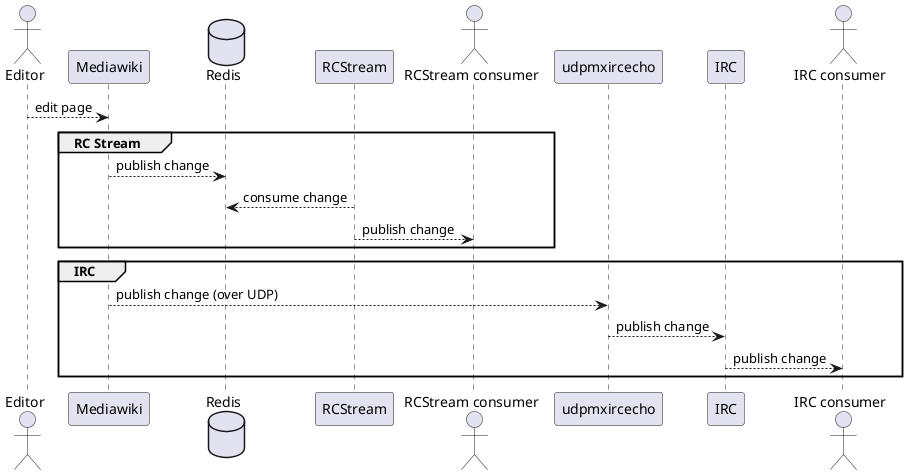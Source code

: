 @startuml

Actor Editor
participant Mediawiki
database Redis
participant RCStream
Actor "RCStream consumer" as RCStreamConsumer
participant udpmxircecho
participant IRC
Actor "IRC consumer" as IRCConsumer


Editor --> Mediawiki: edit page
group RC Stream
  Mediawiki --> Redis: publish change
  RCStream --> Redis: consume change
  RCStream --> RCStreamConsumer: publish change
end
group IRC
  Mediawiki --> udpmxircecho: publish change (over UDP)
  udpmxircecho --> IRC: publish change
  IRC --> IRCConsumer: publish change
end

@enduml